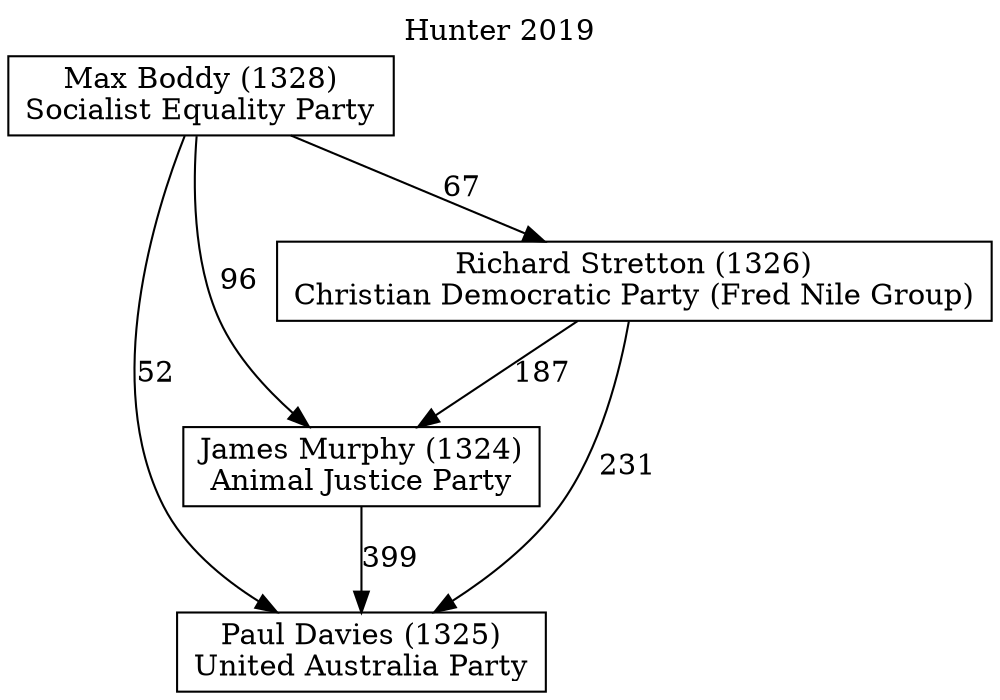 // House preference flow
digraph "Paul Davies (1325)_Hunter_2019" {
	graph [label="Hunter 2019" labelloc=t mclimit=10]
	node [shape=box]
	"Paul Davies (1325)" [label="Paul Davies (1325)
United Australia Party"]
	"James Murphy (1324)" [label="James Murphy (1324)
Animal Justice Party"]
	"Richard Stretton (1326)" [label="Richard Stretton (1326)
Christian Democratic Party (Fred Nile Group)"]
	"Max Boddy (1328)" [label="Max Boddy (1328)
Socialist Equality Party"]
	"James Murphy (1324)" -> "Paul Davies (1325)" [label=399]
	"Richard Stretton (1326)" -> "James Murphy (1324)" [label=187]
	"Max Boddy (1328)" -> "Richard Stretton (1326)" [label=67]
	"Richard Stretton (1326)" -> "Paul Davies (1325)" [label=231]
	"Max Boddy (1328)" -> "Paul Davies (1325)" [label=52]
	"Max Boddy (1328)" -> "James Murphy (1324)" [label=96]
}

